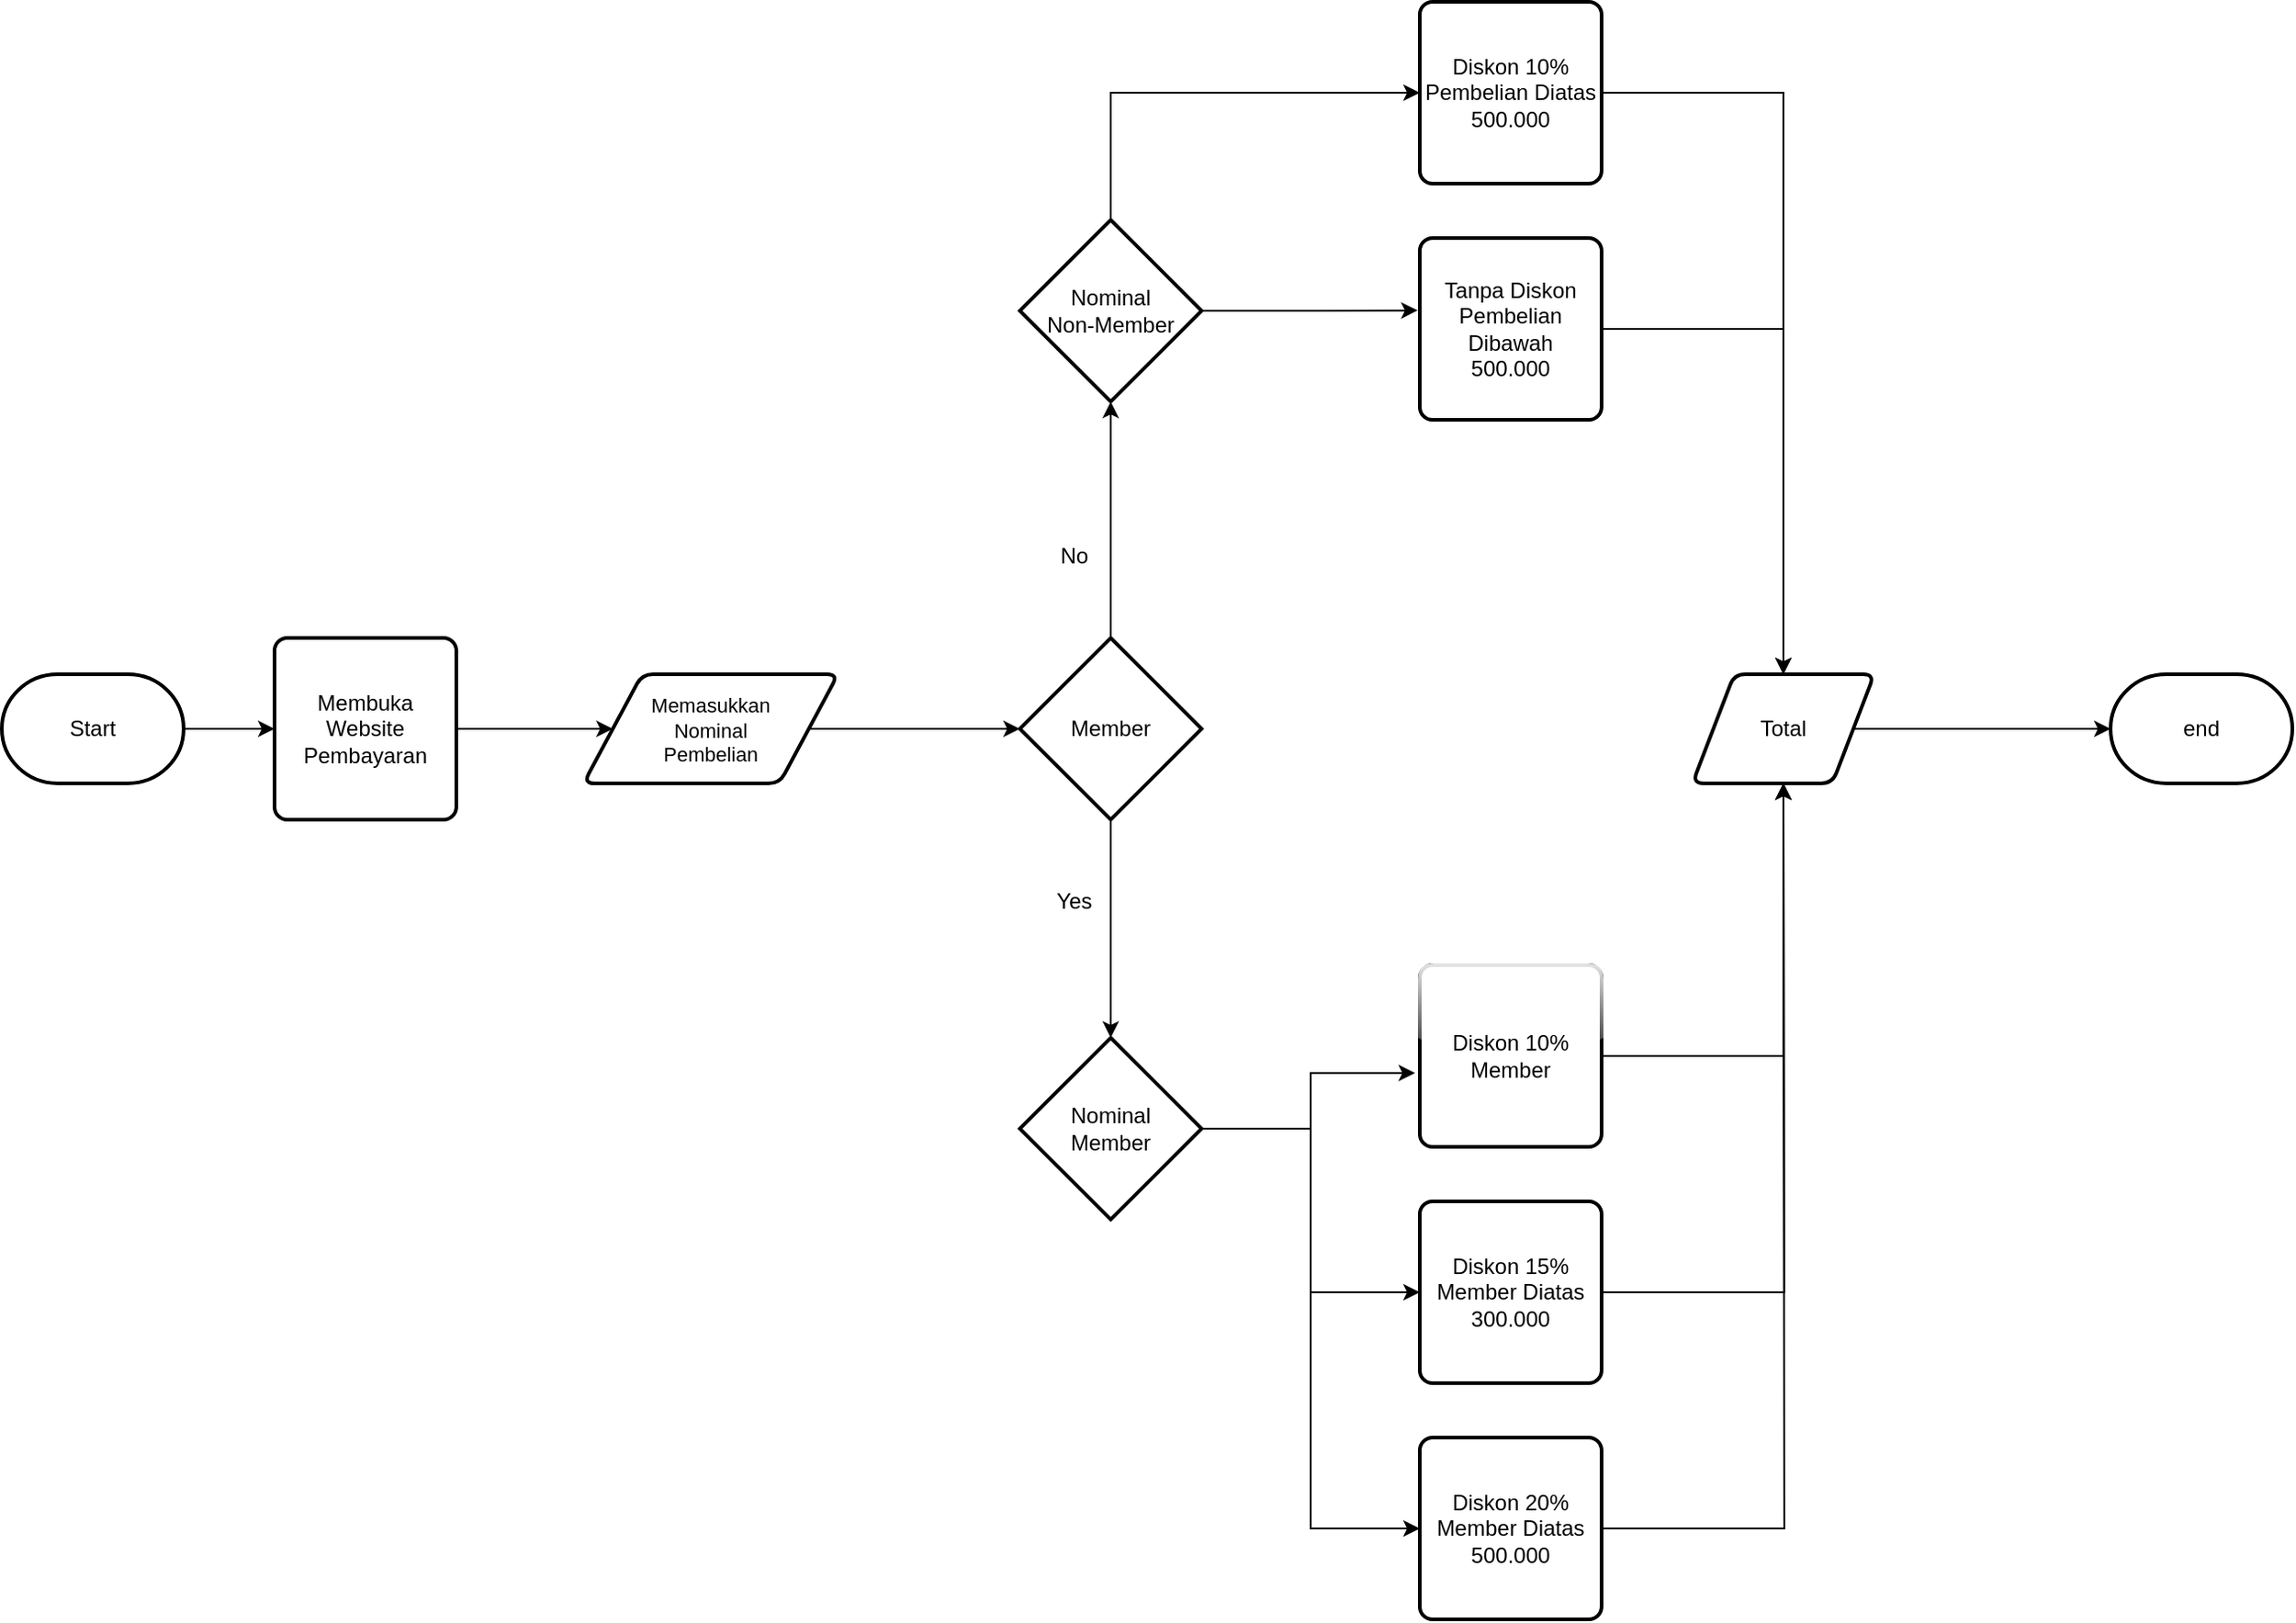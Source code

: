 <mxfile version="24.6.1" type="device">
  <diagram name="Page-1" id="60zx-sB342bqEOaIHIVE">
    <mxGraphModel dx="1915" dy="1345" grid="1" gridSize="10" guides="1" tooltips="1" connect="1" arrows="1" fold="1" page="1" pageScale="1" pageWidth="850" pageHeight="1100" math="0" shadow="0">
      <root>
        <mxCell id="0" />
        <mxCell id="1" parent="0" />
        <mxCell id="xoe5mNLJcbrEmlcIIUwN-11" style="edgeStyle=orthogonalEdgeStyle;rounded=0;orthogonalLoop=1;jettySize=auto;html=1;exitX=1;exitY=0.5;exitDx=0;exitDy=0;exitPerimeter=0;entryX=0;entryY=0.5;entryDx=0;entryDy=0;" edge="1" parent="1" source="Dv80UOPgcCg9nW7HVhS--1" target="Dv80UOPgcCg9nW7HVhS--2">
          <mxGeometry relative="1" as="geometry" />
        </mxCell>
        <mxCell id="Dv80UOPgcCg9nW7HVhS--1" value="Start" style="strokeWidth=2;html=1;shape=mxgraph.flowchart.terminator;whiteSpace=wrap;" parent="1" vertex="1">
          <mxGeometry x="70" y="560" width="100" height="60" as="geometry" />
        </mxCell>
        <mxCell id="xoe5mNLJcbrEmlcIIUwN-12" style="edgeStyle=orthogonalEdgeStyle;rounded=0;orthogonalLoop=1;jettySize=auto;html=1;exitX=1;exitY=0.5;exitDx=0;exitDy=0;entryX=0;entryY=0.5;entryDx=0;entryDy=0;" edge="1" parent="1" source="Dv80UOPgcCg9nW7HVhS--2" target="Dv80UOPgcCg9nW7HVhS--23">
          <mxGeometry relative="1" as="geometry" />
        </mxCell>
        <mxCell id="Dv80UOPgcCg9nW7HVhS--2" value="Membuka Website Pembayaran" style="rounded=1;whiteSpace=wrap;html=1;absoluteArcSize=1;arcSize=14;strokeWidth=2;" parent="1" vertex="1">
          <mxGeometry x="220" y="540" width="100" height="100" as="geometry" />
        </mxCell>
        <mxCell id="xoe5mNLJcbrEmlcIIUwN-16" style="edgeStyle=orthogonalEdgeStyle;rounded=0;orthogonalLoop=1;jettySize=auto;html=1;exitX=0.5;exitY=1;exitDx=0;exitDy=0;exitPerimeter=0;" edge="1" parent="1" source="Dv80UOPgcCg9nW7HVhS--5" target="Dv80UOPgcCg9nW7HVhS--13">
          <mxGeometry relative="1" as="geometry" />
        </mxCell>
        <mxCell id="Dv80UOPgcCg9nW7HVhS--5" value="Member" style="strokeWidth=2;html=1;shape=mxgraph.flowchart.decision;whiteSpace=wrap;" parent="1" vertex="1">
          <mxGeometry x="630" y="540" width="100" height="100" as="geometry" />
        </mxCell>
        <mxCell id="Dv80UOPgcCg9nW7HVhS--8" value="No" style="text;html=1;align=center;verticalAlign=middle;whiteSpace=wrap;rounded=0;" parent="1" vertex="1">
          <mxGeometry x="630" y="480" width="60" height="30" as="geometry" />
        </mxCell>
        <mxCell id="Dv80UOPgcCg9nW7HVhS--9" value="Yes" style="text;html=1;align=center;verticalAlign=middle;whiteSpace=wrap;rounded=0;" parent="1" vertex="1">
          <mxGeometry x="630" y="670" width="60" height="30" as="geometry" />
        </mxCell>
        <mxCell id="xoe5mNLJcbrEmlcIIUwN-23" style="edgeStyle=orthogonalEdgeStyle;rounded=0;orthogonalLoop=1;jettySize=auto;html=1;entryX=0;entryY=0.5;entryDx=0;entryDy=0;exitX=0.5;exitY=0;exitDx=0;exitDy=0;exitPerimeter=0;" edge="1" parent="1" source="Dv80UOPgcCg9nW7HVhS--12" target="Dv80UOPgcCg9nW7HVhS--15">
          <mxGeometry relative="1" as="geometry">
            <mxPoint x="680" y="280" as="sourcePoint" />
            <mxPoint x="800" y="240.0" as="targetPoint" />
            <Array as="points">
              <mxPoint x="680" y="240" />
            </Array>
          </mxGeometry>
        </mxCell>
        <mxCell id="Dv80UOPgcCg9nW7HVhS--12" value="&lt;div&gt;Nominal&lt;/div&gt;Non-Member" style="strokeWidth=2;html=1;shape=mxgraph.flowchart.decision;whiteSpace=wrap;" parent="1" vertex="1">
          <mxGeometry x="630" y="310" width="100" height="100" as="geometry" />
        </mxCell>
        <mxCell id="xoe5mNLJcbrEmlcIIUwN-30" style="edgeStyle=orthogonalEdgeStyle;rounded=0;orthogonalLoop=1;jettySize=auto;html=1;entryX=-0.026;entryY=0.594;entryDx=0;entryDy=0;entryPerimeter=0;" edge="1" parent="1" source="Dv80UOPgcCg9nW7HVhS--13" target="Dv80UOPgcCg9nW7HVhS--19">
          <mxGeometry relative="1" as="geometry">
            <mxPoint x="810" y="810.091" as="targetPoint" />
            <mxPoint x="740" y="810" as="sourcePoint" />
          </mxGeometry>
        </mxCell>
        <mxCell id="xoe5mNLJcbrEmlcIIUwN-31" style="edgeStyle=orthogonalEdgeStyle;rounded=0;orthogonalLoop=1;jettySize=auto;html=1;exitX=1;exitY=0.5;exitDx=0;exitDy=0;exitPerimeter=0;entryX=0;entryY=0.5;entryDx=0;entryDy=0;" edge="1" parent="1" source="Dv80UOPgcCg9nW7HVhS--13" target="Dv80UOPgcCg9nW7HVhS--18">
          <mxGeometry relative="1" as="geometry" />
        </mxCell>
        <mxCell id="xoe5mNLJcbrEmlcIIUwN-34" style="edgeStyle=orthogonalEdgeStyle;rounded=0;orthogonalLoop=1;jettySize=auto;html=1;entryX=0;entryY=0.5;entryDx=0;entryDy=0;" edge="1" parent="1" source="Dv80UOPgcCg9nW7HVhS--13" target="Dv80UOPgcCg9nW7HVhS--17">
          <mxGeometry relative="1" as="geometry" />
        </mxCell>
        <mxCell id="Dv80UOPgcCg9nW7HVhS--13" value="&lt;div&gt;Nominal&lt;/div&gt;Member" style="strokeWidth=2;html=1;shape=mxgraph.flowchart.decision;whiteSpace=wrap;" parent="1" vertex="1">
          <mxGeometry x="630" y="760" width="100" height="100" as="geometry" />
        </mxCell>
        <mxCell id="xoe5mNLJcbrEmlcIIUwN-36" style="edgeStyle=orthogonalEdgeStyle;rounded=0;orthogonalLoop=1;jettySize=auto;html=1;exitX=1;exitY=0.5;exitDx=0;exitDy=0;entryX=0.5;entryY=0;entryDx=0;entryDy=0;" edge="1" parent="1" source="Dv80UOPgcCg9nW7HVhS--15" target="Dv80UOPgcCg9nW7HVhS--21">
          <mxGeometry relative="1" as="geometry" />
        </mxCell>
        <mxCell id="Dv80UOPgcCg9nW7HVhS--15" value="Diskon 10%&lt;div&gt;Pembelian Diatas&lt;/div&gt;&lt;div&gt;500.000&lt;/div&gt;" style="rounded=1;whiteSpace=wrap;html=1;absoluteArcSize=1;arcSize=14;strokeWidth=2;" parent="1" vertex="1">
          <mxGeometry x="850" y="190" width="100" height="100" as="geometry" />
        </mxCell>
        <mxCell id="xoe5mNLJcbrEmlcIIUwN-37" style="edgeStyle=orthogonalEdgeStyle;rounded=0;orthogonalLoop=1;jettySize=auto;html=1;entryX=0.5;entryY=0;entryDx=0;entryDy=0;" edge="1" parent="1" source="Dv80UOPgcCg9nW7HVhS--16" target="Dv80UOPgcCg9nW7HVhS--21">
          <mxGeometry relative="1" as="geometry">
            <mxPoint x="1050" y="550" as="targetPoint" />
          </mxGeometry>
        </mxCell>
        <mxCell id="Dv80UOPgcCg9nW7HVhS--16" value="Tanpa Diskon&lt;div&gt;Pembelian Dibawah&lt;/div&gt;&lt;div&gt;500.000&lt;/div&gt;" style="rounded=1;whiteSpace=wrap;html=1;absoluteArcSize=1;arcSize=14;strokeWidth=2;" parent="1" vertex="1">
          <mxGeometry x="850" y="320" width="100" height="100" as="geometry" />
        </mxCell>
        <mxCell id="xoe5mNLJcbrEmlcIIUwN-40" style="edgeStyle=orthogonalEdgeStyle;rounded=0;orthogonalLoop=1;jettySize=auto;html=1;exitX=1;exitY=0.5;exitDx=0;exitDy=0;" edge="1" parent="1" source="Dv80UOPgcCg9nW7HVhS--17">
          <mxGeometry relative="1" as="geometry">
            <mxPoint x="1050" y="620" as="targetPoint" />
          </mxGeometry>
        </mxCell>
        <mxCell id="Dv80UOPgcCg9nW7HVhS--17" value="Diskon 20%&lt;div&gt;Member Diatas&lt;/div&gt;&lt;div&gt;500.000&lt;/div&gt;" style="rounded=1;whiteSpace=wrap;html=1;absoluteArcSize=1;arcSize=14;strokeWidth=2;" parent="1" vertex="1">
          <mxGeometry x="850" y="980" width="100" height="100" as="geometry" />
        </mxCell>
        <mxCell id="xoe5mNLJcbrEmlcIIUwN-39" style="edgeStyle=orthogonalEdgeStyle;rounded=0;orthogonalLoop=1;jettySize=auto;html=1;exitX=1;exitY=0.5;exitDx=0;exitDy=0;" edge="1" parent="1" source="Dv80UOPgcCg9nW7HVhS--18">
          <mxGeometry relative="1" as="geometry">
            <mxPoint x="1050" y="620" as="targetPoint" />
          </mxGeometry>
        </mxCell>
        <mxCell id="Dv80UOPgcCg9nW7HVhS--18" value="Diskon 15%&lt;div&gt;Member Diatas&lt;/div&gt;&lt;div&gt;300.000&lt;/div&gt;" style="rounded=1;whiteSpace=wrap;html=1;absoluteArcSize=1;arcSize=14;strokeWidth=2;" parent="1" vertex="1">
          <mxGeometry x="850" y="850" width="100" height="100" as="geometry" />
        </mxCell>
        <mxCell id="xoe5mNLJcbrEmlcIIUwN-38" style="edgeStyle=orthogonalEdgeStyle;rounded=0;orthogonalLoop=1;jettySize=auto;html=1;entryX=0.5;entryY=1;entryDx=0;entryDy=0;" edge="1" parent="1" source="Dv80UOPgcCg9nW7HVhS--19" target="Dv80UOPgcCg9nW7HVhS--21">
          <mxGeometry relative="1" as="geometry" />
        </mxCell>
        <mxCell id="Dv80UOPgcCg9nW7HVhS--19" value="Diskon 10%&lt;div&gt;Member&lt;/div&gt;" style="rounded=1;whiteSpace=wrap;html=1;absoluteArcSize=1;arcSize=14;strokeWidth=2;glass=1;" parent="1" vertex="1">
          <mxGeometry x="850" y="720" width="100" height="100" as="geometry" />
        </mxCell>
        <mxCell id="Dv80UOPgcCg9nW7HVhS--21" value="Total" style="shape=parallelogram;html=1;strokeWidth=2;perimeter=parallelogramPerimeter;whiteSpace=wrap;rounded=1;arcSize=12;size=0.23;" parent="1" vertex="1">
          <mxGeometry x="1000" y="560" width="100" height="60" as="geometry" />
        </mxCell>
        <mxCell id="Dv80UOPgcCg9nW7HVhS--23" value="&lt;font style=&quot;font-size: 11px;&quot;&gt;Memasukkan&lt;/font&gt;&lt;div style=&quot;font-size: 11px;&quot;&gt;&lt;font style=&quot;font-size: 11px;&quot;&gt;Nominal&lt;/font&gt;&lt;/div&gt;&lt;div style=&quot;font-size: 11px;&quot;&gt;&lt;font style=&quot;font-size: 11px;&quot;&gt;Pembelian&lt;/font&gt;&lt;/div&gt;" style="shape=parallelogram;html=1;strokeWidth=2;perimeter=parallelogramPerimeter;whiteSpace=wrap;rounded=1;arcSize=12;size=0.23;" parent="1" vertex="1">
          <mxGeometry x="390" y="560" width="140" height="60" as="geometry" />
        </mxCell>
        <mxCell id="Dv80UOPgcCg9nW7HVhS--41" value="end" style="strokeWidth=2;html=1;shape=mxgraph.flowchart.terminator;whiteSpace=wrap;" parent="1" vertex="1">
          <mxGeometry x="1230" y="560" width="100" height="60" as="geometry" />
        </mxCell>
        <mxCell id="xoe5mNLJcbrEmlcIIUwN-13" style="edgeStyle=orthogonalEdgeStyle;rounded=0;orthogonalLoop=1;jettySize=auto;html=1;exitX=1;exitY=0.5;exitDx=0;exitDy=0;entryX=0;entryY=0.5;entryDx=0;entryDy=0;entryPerimeter=0;" edge="1" parent="1" source="Dv80UOPgcCg9nW7HVhS--23" target="Dv80UOPgcCg9nW7HVhS--5">
          <mxGeometry relative="1" as="geometry" />
        </mxCell>
        <mxCell id="xoe5mNLJcbrEmlcIIUwN-14" style="edgeStyle=orthogonalEdgeStyle;rounded=0;orthogonalLoop=1;jettySize=auto;html=1;entryX=0.5;entryY=1;entryDx=0;entryDy=0;entryPerimeter=0;" edge="1" parent="1" source="Dv80UOPgcCg9nW7HVhS--5" target="Dv80UOPgcCg9nW7HVhS--12">
          <mxGeometry relative="1" as="geometry" />
        </mxCell>
        <mxCell id="xoe5mNLJcbrEmlcIIUwN-26" style="edgeStyle=orthogonalEdgeStyle;rounded=0;orthogonalLoop=1;jettySize=auto;html=1;exitX=1;exitY=0.5;exitDx=0;exitDy=0;exitPerimeter=0;entryX=-0.012;entryY=0.398;entryDx=0;entryDy=0;entryPerimeter=0;" edge="1" parent="1" source="Dv80UOPgcCg9nW7HVhS--12" target="Dv80UOPgcCg9nW7HVhS--16">
          <mxGeometry relative="1" as="geometry" />
        </mxCell>
        <mxCell id="xoe5mNLJcbrEmlcIIUwN-41" style="edgeStyle=orthogonalEdgeStyle;rounded=0;orthogonalLoop=1;jettySize=auto;html=1;exitX=1;exitY=0.5;exitDx=0;exitDy=0;entryX=0;entryY=0.5;entryDx=0;entryDy=0;entryPerimeter=0;" edge="1" parent="1" source="Dv80UOPgcCg9nW7HVhS--21" target="Dv80UOPgcCg9nW7HVhS--41">
          <mxGeometry relative="1" as="geometry" />
        </mxCell>
      </root>
    </mxGraphModel>
  </diagram>
</mxfile>
